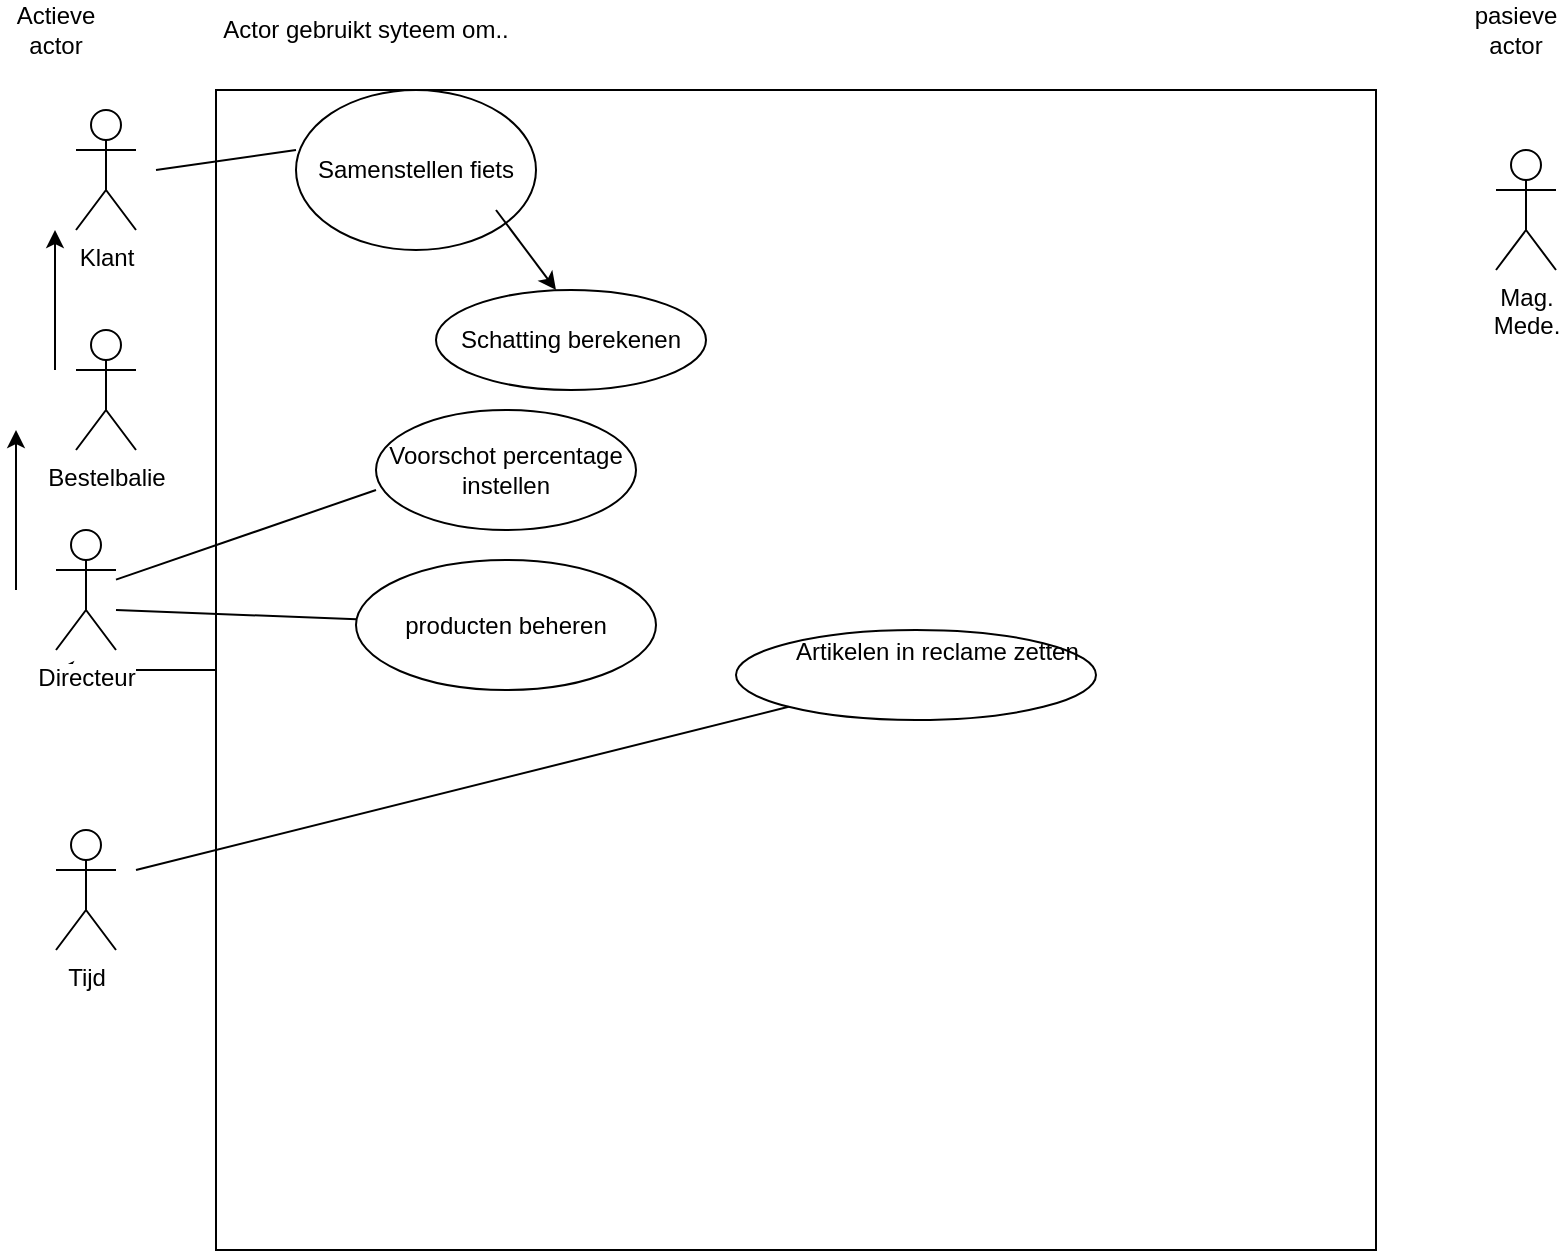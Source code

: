 <mxfile version="12.7.0" type="github"><diagram id="v3xi3Tm7yDz3SscX_fxo" name="Page-1"><mxGraphModel dx="918" dy="790" grid="1" gridSize="10" guides="1" tooltips="1" connect="1" arrows="1" fold="1" page="1" pageScale="1" pageWidth="850" pageHeight="1100" math="0" shadow="0"><root><mxCell id="0"/><mxCell id="1" parent="0"/><mxCell id="G_v2AVPz2Wz6P2euTTHj-57" value="" style="edgeStyle=orthogonalEdgeStyle;rounded=0;orthogonalLoop=1;jettySize=auto;html=1;" edge="1" parent="1" source="G_v2AVPz2Wz6P2euTTHj-3"><mxGeometry relative="1" as="geometry"><mxPoint x="50" y="340" as="targetPoint"/></mxGeometry></mxCell><mxCell id="G_v2AVPz2Wz6P2euTTHj-3" value="" style="whiteSpace=wrap;html=1;aspect=fixed;" vertex="1" parent="1"><mxGeometry x="130" y="50" width="580" height="580" as="geometry"/></mxCell><mxCell id="G_v2AVPz2Wz6P2euTTHj-4" value="Bestelbalie" style="shape=umlActor;verticalLabelPosition=bottom;labelBackgroundColor=#ffffff;verticalAlign=top;html=1;outlineConnect=0;" vertex="1" parent="1"><mxGeometry x="60" y="170" width="30" height="60" as="geometry"/></mxCell><mxCell id="G_v2AVPz2Wz6P2euTTHj-14" value="Klant" style="shape=umlActor;verticalLabelPosition=bottom;labelBackgroundColor=#ffffff;verticalAlign=top;html=1;outlineConnect=0;" vertex="1" parent="1"><mxGeometry x="60" y="60" width="30" height="60" as="geometry"/></mxCell><mxCell id="G_v2AVPz2Wz6P2euTTHj-17" value="&lt;div&gt;Directeur&lt;/div&gt;" style="shape=umlActor;verticalLabelPosition=bottom;labelBackgroundColor=#ffffff;verticalAlign=top;html=1;outlineConnect=0;" vertex="1" parent="1"><mxGeometry x="50" y="270" width="30" height="60" as="geometry"/></mxCell><mxCell id="G_v2AVPz2Wz6P2euTTHj-6" value="&lt;div&gt;Mag.&lt;/div&gt;&lt;div&gt;Mede.&lt;/div&gt;&lt;div&gt;&lt;br&gt;&lt;/div&gt;" style="shape=umlActor;verticalLabelPosition=bottom;labelBackgroundColor=#ffffff;verticalAlign=top;html=1;outlineConnect=0;" vertex="1" parent="1"><mxGeometry x="770" y="80" width="30" height="60" as="geometry"/></mxCell><mxCell id="G_v2AVPz2Wz6P2euTTHj-8" value="&lt;div&gt;Actieve actor&lt;/div&gt;" style="text;html=1;strokeColor=none;fillColor=none;align=center;verticalAlign=middle;whiteSpace=wrap;rounded=0;" vertex="1" parent="1"><mxGeometry x="30" y="10" width="40" height="20" as="geometry"/></mxCell><mxCell id="G_v2AVPz2Wz6P2euTTHj-10" value="&lt;div&gt;pasieve actor&lt;/div&gt;" style="text;html=1;strokeColor=none;fillColor=none;align=center;verticalAlign=middle;whiteSpace=wrap;rounded=0;" vertex="1" parent="1"><mxGeometry x="760" y="10" width="40" height="20" as="geometry"/></mxCell><mxCell id="G_v2AVPz2Wz6P2euTTHj-11" value="Actor gebruikt syteem om.." style="text;html=1;strokeColor=none;fillColor=none;align=center;verticalAlign=middle;whiteSpace=wrap;rounded=0;" vertex="1" parent="1"><mxGeometry x="130" y="10" width="150" height="20" as="geometry"/></mxCell><mxCell id="G_v2AVPz2Wz6P2euTTHj-18" value="" style="ellipse;whiteSpace=wrap;html=1;" vertex="1" parent="1"><mxGeometry x="390" y="320" width="180" height="45" as="geometry"/></mxCell><mxCell id="G_v2AVPz2Wz6P2euTTHj-19" value="" style="endArrow=none;html=1;" edge="1" parent="1" target="G_v2AVPz2Wz6P2euTTHj-18"><mxGeometry width="50" height="50" relative="1" as="geometry"><mxPoint x="90" y="440" as="sourcePoint"/><mxPoint x="220" y="77.5" as="targetPoint"/></mxGeometry></mxCell><mxCell id="G_v2AVPz2Wz6P2euTTHj-24" value="&lt;div&gt;&lt;br&gt;&lt;/div&gt;&lt;div&gt;Artikelen in reclame zetten&lt;br&gt;&lt;/div&gt;" style="text;html=1;strokeColor=none;fillColor=none;spacing=5;spacingTop=-20;whiteSpace=wrap;overflow=hidden;rounded=0;" vertex="1" parent="1"><mxGeometry x="415" y="320" width="150" height="90" as="geometry"/></mxCell><mxCell id="G_v2AVPz2Wz6P2euTTHj-27" value="" style="endArrow=classic;html=1;" edge="1" parent="1"><mxGeometry width="50" height="50" relative="1" as="geometry"><mxPoint x="49.5" y="190" as="sourcePoint"/><mxPoint x="49.5" y="120" as="targetPoint"/><Array as="points"><mxPoint x="49.5" y="160"/></Array></mxGeometry></mxCell><mxCell id="G_v2AVPz2Wz6P2euTTHj-29" value="Schatting berekenen" style="ellipse;whiteSpace=wrap;html=1;" vertex="1" parent="1"><mxGeometry x="240" y="150" width="135" height="50" as="geometry"/></mxCell><mxCell id="G_v2AVPz2Wz6P2euTTHj-35" value="&lt;div&gt;Tijd&lt;/div&gt;&lt;div&gt;&lt;br&gt;&lt;/div&gt;" style="shape=umlActor;verticalLabelPosition=bottom;labelBackgroundColor=#ffffff;verticalAlign=top;html=1;outlineConnect=0;" vertex="1" parent="1"><mxGeometry x="50" y="420" width="30" height="60" as="geometry"/></mxCell><mxCell id="G_v2AVPz2Wz6P2euTTHj-43" value="Samenstellen fiets" style="ellipse;whiteSpace=wrap;html=1;" vertex="1" parent="1"><mxGeometry x="170" y="50" width="120" height="80" as="geometry"/></mxCell><mxCell id="G_v2AVPz2Wz6P2euTTHj-45" value="" style="endArrow=none;html=1;" edge="1" parent="1"><mxGeometry width="50" height="50" relative="1" as="geometry"><mxPoint x="100" y="90" as="sourcePoint"/><mxPoint x="170" y="80" as="targetPoint"/></mxGeometry></mxCell><mxCell id="G_v2AVPz2Wz6P2euTTHj-46" value="" style="endArrow=classic;html=1;" edge="1" parent="1"><mxGeometry width="50" height="50" relative="1" as="geometry"><mxPoint x="270" y="110" as="sourcePoint"/><mxPoint x="300" y="150" as="targetPoint"/></mxGeometry></mxCell><mxCell id="G_v2AVPz2Wz6P2euTTHj-47" value="" style="endArrow=classic;html=1;" edge="1" parent="1"><mxGeometry width="50" height="50" relative="1" as="geometry"><mxPoint x="30" y="300" as="sourcePoint"/><mxPoint x="30" y="220" as="targetPoint"/></mxGeometry></mxCell><mxCell id="G_v2AVPz2Wz6P2euTTHj-48" value="Voorschot percentage instellen" style="ellipse;whiteSpace=wrap;html=1;" vertex="1" parent="1"><mxGeometry x="210" y="210" width="130" height="60" as="geometry"/></mxCell><mxCell id="G_v2AVPz2Wz6P2euTTHj-53" value="" style="endArrow=none;html=1;" edge="1" parent="1" source="G_v2AVPz2Wz6P2euTTHj-17"><mxGeometry width="50" height="50" relative="1" as="geometry"><mxPoint x="160" y="300" as="sourcePoint"/><mxPoint x="210" y="250" as="targetPoint"/></mxGeometry></mxCell><mxCell id="G_v2AVPz2Wz6P2euTTHj-54" value="producten beheren" style="ellipse;whiteSpace=wrap;html=1;" vertex="1" parent="1"><mxGeometry x="200" y="285" width="150" height="65" as="geometry"/></mxCell><mxCell id="G_v2AVPz2Wz6P2euTTHj-55" value="" style="endArrow=none;html=1;" edge="1" parent="1" source="G_v2AVPz2Wz6P2euTTHj-54"><mxGeometry width="50" height="50" relative="1" as="geometry"><mxPoint x="130" y="260" as="sourcePoint"/><mxPoint x="80" y="310" as="targetPoint"/></mxGeometry></mxCell></root></mxGraphModel></diagram></mxfile>